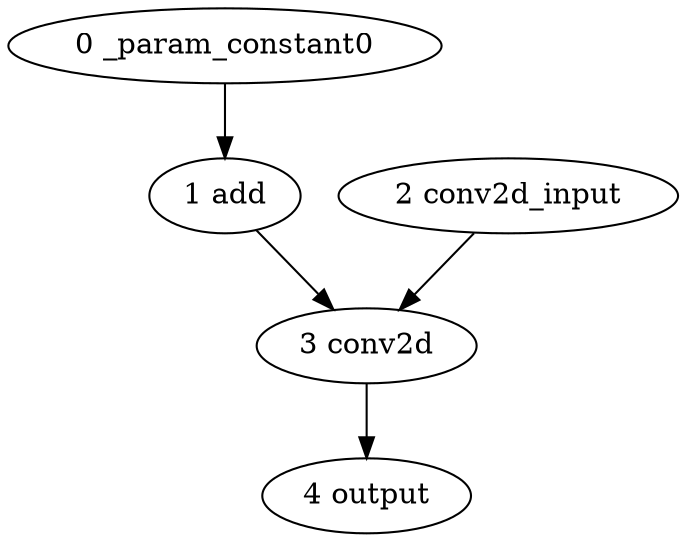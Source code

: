 strict digraph  {
"0 _param_constant0" [id=0, type=get_attr];
"1 add" [id=1, type=add];
"2 conv2d_input" [id=2, type=input];
"3 conv2d" [id=3, type=conv2d];
"4 output" [id=4, type=output];
"0 _param_constant0" -> "1 add";
"1 add" -> "3 conv2d";
"2 conv2d_input" -> "3 conv2d";
"3 conv2d" -> "4 output";
}
